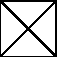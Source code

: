 size(1cm,1cm);
pair [] A;
A[0]=(-1, -1);
A[1]=( 1, -1);
A[2]=( 1,  1);
A[3]=(-1,  1);
draw (A[0]--A[1]--A[2]--A[3]--cycle);
draw (A[0]--A[2]);
draw (A[1]--A[3]);

